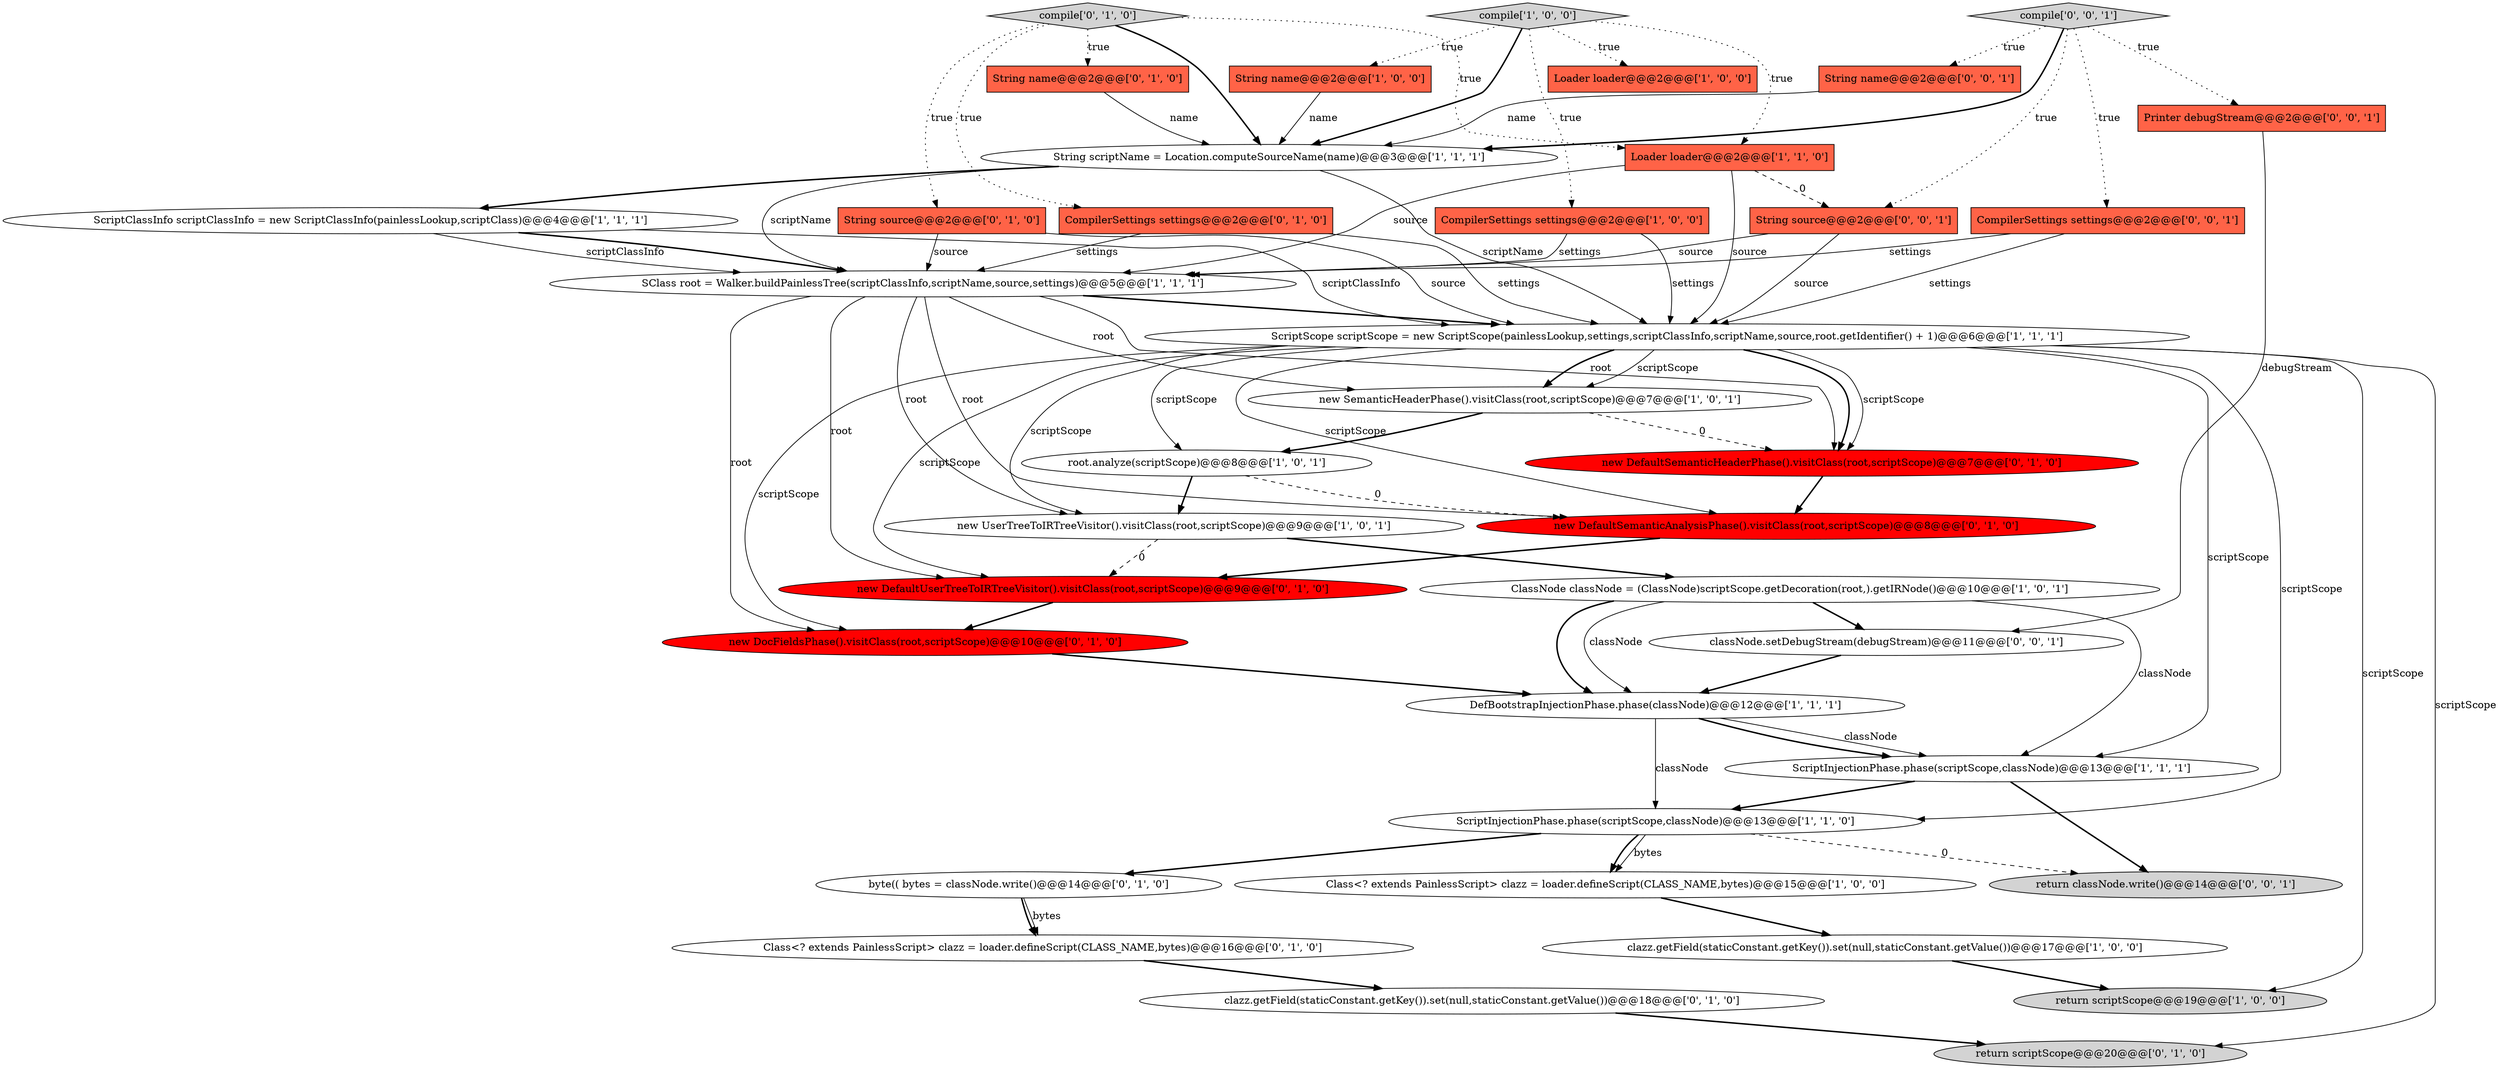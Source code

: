 digraph {
26 [style = filled, label = "clazz.getField(staticConstant.getKey()).set(null,staticConstant.getValue())@@@18@@@['0', '1', '0']", fillcolor = white, shape = ellipse image = "AAA0AAABBB2BBB"];
30 [style = filled, label = "new DocFieldsPhase().visitClass(root,scriptScope)@@@10@@@['0', '1', '0']", fillcolor = red, shape = ellipse image = "AAA1AAABBB2BBB"];
27 [style = filled, label = "compile['0', '1', '0']", fillcolor = lightgray, shape = diamond image = "AAA0AAABBB2BBB"];
5 [style = filled, label = "SClass root = Walker.buildPainlessTree(scriptClassInfo,scriptName,source,settings)@@@5@@@['1', '1', '1']", fillcolor = white, shape = ellipse image = "AAA0AAABBB1BBB"];
6 [style = filled, label = "new SemanticHeaderPhase().visitClass(root,scriptScope)@@@7@@@['1', '0', '1']", fillcolor = white, shape = ellipse image = "AAA0AAABBB1BBB"];
20 [style = filled, label = "String name@@@2@@@['0', '1', '0']", fillcolor = tomato, shape = box image = "AAA0AAABBB2BBB"];
0 [style = filled, label = "String name@@@2@@@['1', '0', '0']", fillcolor = tomato, shape = box image = "AAA0AAABBB1BBB"];
17 [style = filled, label = "ScriptScope scriptScope = new ScriptScope(painlessLookup,settings,scriptClassInfo,scriptName,source,root.getIdentifier() + 1)@@@6@@@['1', '1', '1']", fillcolor = white, shape = ellipse image = "AAA0AAABBB1BBB"];
11 [style = filled, label = "ClassNode classNode = (ClassNode)scriptScope.getDecoration(root,).getIRNode()@@@10@@@['1', '0', '1']", fillcolor = white, shape = ellipse image = "AAA0AAABBB1BBB"];
21 [style = filled, label = "return scriptScope@@@20@@@['0', '1', '0']", fillcolor = lightgray, shape = ellipse image = "AAA0AAABBB2BBB"];
28 [style = filled, label = "byte(( bytes = classNode.write()@@@14@@@['0', '1', '0']", fillcolor = white, shape = ellipse image = "AAA0AAABBB2BBB"];
25 [style = filled, label = "new DefaultSemanticHeaderPhase().visitClass(root,scriptScope)@@@7@@@['0', '1', '0']", fillcolor = red, shape = ellipse image = "AAA1AAABBB2BBB"];
22 [style = filled, label = "CompilerSettings settings@@@2@@@['0', '1', '0']", fillcolor = tomato, shape = box image = "AAA0AAABBB2BBB"];
15 [style = filled, label = "String scriptName = Location.computeSourceName(name)@@@3@@@['1', '1', '1']", fillcolor = white, shape = ellipse image = "AAA0AAABBB1BBB"];
34 [style = filled, label = "Printer debugStream@@@2@@@['0', '0', '1']", fillcolor = tomato, shape = box image = "AAA0AAABBB3BBB"];
24 [style = filled, label = "Class<? extends PainlessScript> clazz = loader.defineScript(CLASS_NAME,bytes)@@@16@@@['0', '1', '0']", fillcolor = white, shape = ellipse image = "AAA0AAABBB2BBB"];
13 [style = filled, label = "clazz.getField(staticConstant.getKey()).set(null,staticConstant.getValue())@@@17@@@['1', '0', '0']", fillcolor = white, shape = ellipse image = "AAA0AAABBB1BBB"];
7 [style = filled, label = "ScriptInjectionPhase.phase(scriptScope,classNode)@@@13@@@['1', '1', '0']", fillcolor = white, shape = ellipse image = "AAA0AAABBB1BBB"];
32 [style = filled, label = "String name@@@2@@@['0', '0', '1']", fillcolor = tomato, shape = box image = "AAA0AAABBB3BBB"];
33 [style = filled, label = "CompilerSettings settings@@@2@@@['0', '0', '1']", fillcolor = tomato, shape = box image = "AAA0AAABBB3BBB"];
16 [style = filled, label = "root.analyze(scriptScope)@@@8@@@['1', '0', '1']", fillcolor = white, shape = ellipse image = "AAA0AAABBB1BBB"];
8 [style = filled, label = "ScriptClassInfo scriptClassInfo = new ScriptClassInfo(painlessLookup,scriptClass)@@@4@@@['1', '1', '1']", fillcolor = white, shape = ellipse image = "AAA0AAABBB1BBB"];
3 [style = filled, label = "compile['1', '0', '0']", fillcolor = lightgray, shape = diamond image = "AAA0AAABBB1BBB"];
18 [style = filled, label = "return scriptScope@@@19@@@['1', '0', '0']", fillcolor = lightgray, shape = ellipse image = "AAA0AAABBB1BBB"];
9 [style = filled, label = "Loader loader@@@2@@@['1', '0', '0']", fillcolor = tomato, shape = box image = "AAA0AAABBB1BBB"];
4 [style = filled, label = "Class<? extends PainlessScript> clazz = loader.defineScript(CLASS_NAME,bytes)@@@15@@@['1', '0', '0']", fillcolor = white, shape = ellipse image = "AAA0AAABBB1BBB"];
36 [style = filled, label = "compile['0', '0', '1']", fillcolor = lightgray, shape = diamond image = "AAA0AAABBB3BBB"];
1 [style = filled, label = "DefBootstrapInjectionPhase.phase(classNode)@@@12@@@['1', '1', '1']", fillcolor = white, shape = ellipse image = "AAA0AAABBB1BBB"];
23 [style = filled, label = "String source@@@2@@@['0', '1', '0']", fillcolor = tomato, shape = box image = "AAA0AAABBB2BBB"];
14 [style = filled, label = "new UserTreeToIRTreeVisitor().visitClass(root,scriptScope)@@@9@@@['1', '0', '1']", fillcolor = white, shape = ellipse image = "AAA0AAABBB1BBB"];
10 [style = filled, label = "CompilerSettings settings@@@2@@@['1', '0', '0']", fillcolor = tomato, shape = box image = "AAA0AAABBB1BBB"];
12 [style = filled, label = "Loader loader@@@2@@@['1', '1', '0']", fillcolor = tomato, shape = box image = "AAA0AAABBB1BBB"];
2 [style = filled, label = "ScriptInjectionPhase.phase(scriptScope,classNode)@@@13@@@['1', '1', '1']", fillcolor = white, shape = ellipse image = "AAA0AAABBB1BBB"];
19 [style = filled, label = "new DefaultUserTreeToIRTreeVisitor().visitClass(root,scriptScope)@@@9@@@['0', '1', '0']", fillcolor = red, shape = ellipse image = "AAA1AAABBB2BBB"];
35 [style = filled, label = "return classNode.write()@@@14@@@['0', '0', '1']", fillcolor = lightgray, shape = ellipse image = "AAA0AAABBB3BBB"];
37 [style = filled, label = "String source@@@2@@@['0', '0', '1']", fillcolor = tomato, shape = box image = "AAA0AAABBB3BBB"];
29 [style = filled, label = "new DefaultSemanticAnalysisPhase().visitClass(root,scriptScope)@@@8@@@['0', '1', '0']", fillcolor = red, shape = ellipse image = "AAA1AAABBB2BBB"];
31 [style = filled, label = "classNode.setDebugStream(debugStream)@@@11@@@['0', '0', '1']", fillcolor = white, shape = ellipse image = "AAA0AAABBB3BBB"];
2->35 [style = bold, label=""];
17->25 [style = bold, label=""];
8->5 [style = solid, label="scriptClassInfo"];
5->14 [style = solid, label="root"];
27->23 [style = dotted, label="true"];
34->31 [style = solid, label="debugStream"];
31->1 [style = bold, label=""];
25->29 [style = bold, label=""];
27->15 [style = bold, label=""];
7->4 [style = solid, label="bytes"];
7->35 [style = dashed, label="0"];
3->0 [style = dotted, label="true"];
17->2 [style = solid, label="scriptScope"];
16->14 [style = bold, label=""];
14->19 [style = dashed, label="0"];
17->19 [style = solid, label="scriptScope"];
14->11 [style = bold, label=""];
10->5 [style = solid, label="settings"];
33->17 [style = solid, label="settings"];
27->22 [style = dotted, label="true"];
12->37 [style = dashed, label="0"];
17->7 [style = solid, label="scriptScope"];
20->15 [style = solid, label="name"];
5->17 [style = bold, label=""];
23->17 [style = solid, label="source"];
17->6 [style = solid, label="scriptScope"];
27->20 [style = dotted, label="true"];
17->30 [style = solid, label="scriptScope"];
37->5 [style = solid, label="source"];
28->24 [style = bold, label=""];
15->5 [style = solid, label="scriptName"];
1->2 [style = solid, label="classNode"];
8->17 [style = solid, label="scriptClassInfo"];
17->18 [style = solid, label="scriptScope"];
13->18 [style = bold, label=""];
12->17 [style = solid, label="source"];
37->17 [style = solid, label="source"];
5->19 [style = solid, label="root"];
15->17 [style = solid, label="scriptName"];
22->5 [style = solid, label="settings"];
23->5 [style = solid, label="source"];
17->6 [style = bold, label=""];
4->13 [style = bold, label=""];
0->15 [style = solid, label="name"];
3->10 [style = dotted, label="true"];
36->32 [style = dotted, label="true"];
7->4 [style = bold, label=""];
3->9 [style = dotted, label="true"];
11->2 [style = solid, label="classNode"];
36->37 [style = dotted, label="true"];
26->21 [style = bold, label=""];
5->25 [style = solid, label="root"];
11->31 [style = bold, label=""];
24->26 [style = bold, label=""];
10->17 [style = solid, label="settings"];
29->19 [style = bold, label=""];
7->28 [style = bold, label=""];
28->24 [style = solid, label="bytes"];
17->29 [style = solid, label="scriptScope"];
1->2 [style = bold, label=""];
5->29 [style = solid, label="root"];
17->14 [style = solid, label="scriptScope"];
15->8 [style = bold, label=""];
17->21 [style = solid, label="scriptScope"];
17->16 [style = solid, label="scriptScope"];
36->33 [style = dotted, label="true"];
17->25 [style = solid, label="scriptScope"];
32->15 [style = solid, label="name"];
30->1 [style = bold, label=""];
11->1 [style = bold, label=""];
1->7 [style = solid, label="classNode"];
36->15 [style = bold, label=""];
3->15 [style = bold, label=""];
27->12 [style = dotted, label="true"];
11->1 [style = solid, label="classNode"];
5->30 [style = solid, label="root"];
12->5 [style = solid, label="source"];
8->5 [style = bold, label=""];
6->25 [style = dashed, label="0"];
6->16 [style = bold, label=""];
22->17 [style = solid, label="settings"];
3->12 [style = dotted, label="true"];
5->6 [style = solid, label="root"];
33->5 [style = solid, label="settings"];
16->29 [style = dashed, label="0"];
2->7 [style = bold, label=""];
36->34 [style = dotted, label="true"];
19->30 [style = bold, label=""];
}
